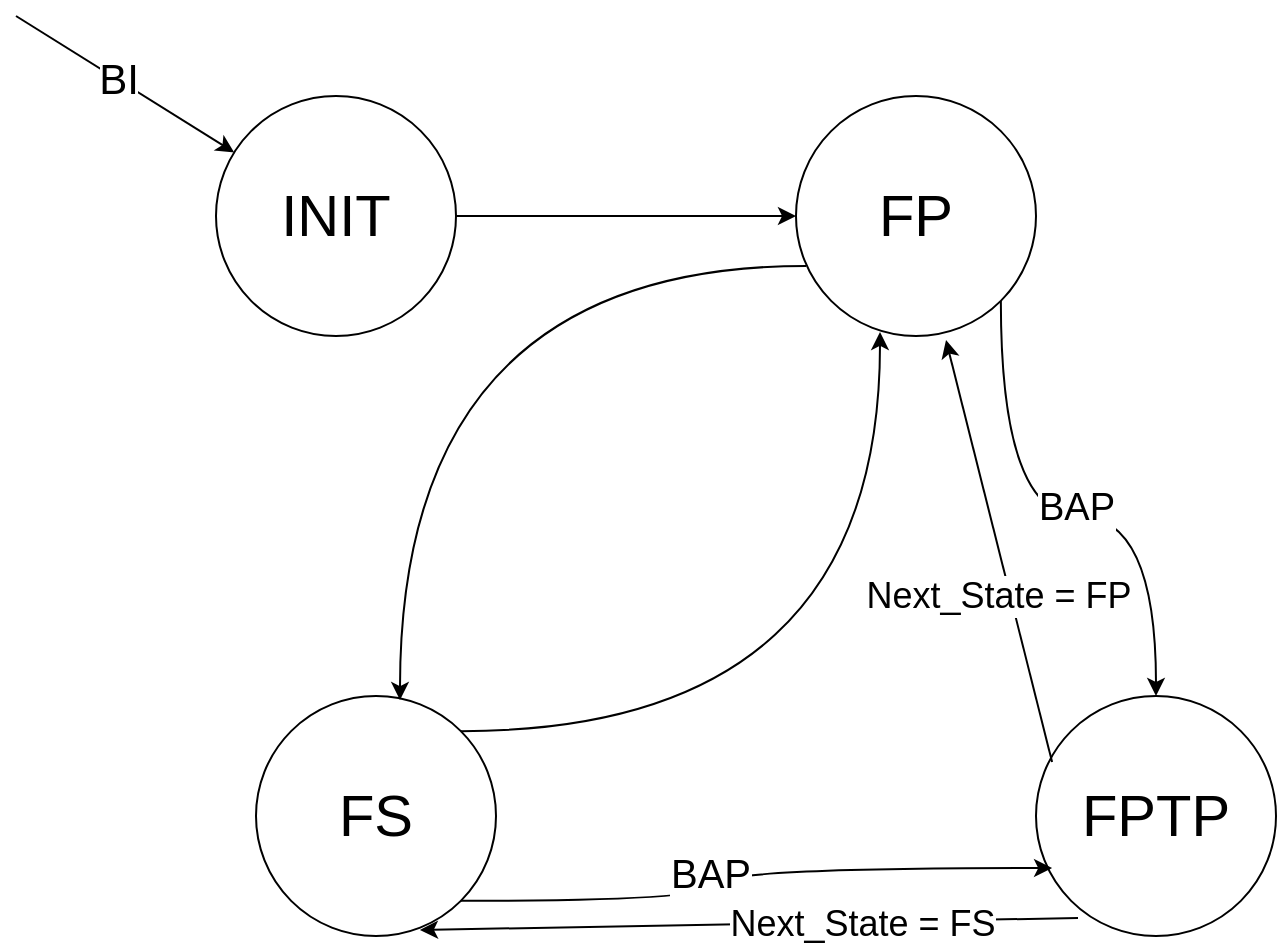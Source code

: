 <mxfile version="22.1.22" type="github">
  <diagram name="Page-1" id="wrgrO_Fl_skDyomM86E3">
    <mxGraphModel dx="1386" dy="803" grid="1" gridSize="10" guides="1" tooltips="1" connect="1" arrows="1" fold="1" page="1" pageScale="1" pageWidth="827" pageHeight="1169" math="0" shadow="0">
      <root>
        <mxCell id="0" />
        <mxCell id="1" parent="0" />
        <mxCell id="NGBfWOmiW9GpRt6J7B4n-8" style="edgeStyle=orthogonalEdgeStyle;rounded=0;orthogonalLoop=1;jettySize=auto;html=1;exitX=1;exitY=0.5;exitDx=0;exitDy=0;entryX=0;entryY=0.5;entryDx=0;entryDy=0;" edge="1" parent="1" source="NGBfWOmiW9GpRt6J7B4n-1" target="NGBfWOmiW9GpRt6J7B4n-5">
          <mxGeometry relative="1" as="geometry" />
        </mxCell>
        <mxCell id="NGBfWOmiW9GpRt6J7B4n-1" value="&lt;font style=&quot;font-size: 29px;&quot;&gt;INIT&lt;/font&gt;" style="ellipse;whiteSpace=wrap;html=1;aspect=fixed;" vertex="1" parent="1">
          <mxGeometry x="150" y="130" width="120" height="120" as="geometry" />
        </mxCell>
        <mxCell id="NGBfWOmiW9GpRt6J7B4n-15" style="edgeStyle=orthogonalEdgeStyle;rounded=0;orthogonalLoop=1;jettySize=auto;html=1;exitX=1;exitY=1;exitDx=0;exitDy=0;curved=1;" edge="1" parent="1" source="NGBfWOmiW9GpRt6J7B4n-5" target="NGBfWOmiW9GpRt6J7B4n-7">
          <mxGeometry relative="1" as="geometry" />
        </mxCell>
        <mxCell id="NGBfWOmiW9GpRt6J7B4n-16" value="BAP" style="edgeLabel;html=1;align=center;verticalAlign=middle;resizable=0;points=[];" vertex="1" connectable="0" parent="NGBfWOmiW9GpRt6J7B4n-15">
          <mxGeometry x="0.041" y="6" relative="1" as="geometry">
            <mxPoint as="offset" />
          </mxGeometry>
        </mxCell>
        <mxCell id="NGBfWOmiW9GpRt6J7B4n-17" value="&lt;font style=&quot;font-size: 19px;&quot;&gt;BAP&lt;br&gt;&lt;/font&gt;" style="edgeLabel;html=1;align=center;verticalAlign=middle;resizable=0;points=[];" vertex="1" connectable="0" parent="NGBfWOmiW9GpRt6J7B4n-15">
          <mxGeometry x="0.05" y="4" relative="1" as="geometry">
            <mxPoint as="offset" />
          </mxGeometry>
        </mxCell>
        <mxCell id="NGBfWOmiW9GpRt6J7B4n-5" value="&lt;font style=&quot;font-size: 29px;&quot;&gt;FP&lt;/font&gt;" style="ellipse;whiteSpace=wrap;html=1;aspect=fixed;" vertex="1" parent="1">
          <mxGeometry x="440" y="130" width="120" height="120" as="geometry" />
        </mxCell>
        <mxCell id="NGBfWOmiW9GpRt6J7B4n-6" value="&lt;font style=&quot;font-size: 29px;&quot;&gt;FS&lt;/font&gt;" style="ellipse;whiteSpace=wrap;html=1;aspect=fixed;" vertex="1" parent="1">
          <mxGeometry x="170" y="430" width="120" height="120" as="geometry" />
        </mxCell>
        <mxCell id="NGBfWOmiW9GpRt6J7B4n-7" value="&lt;font style=&quot;font-size: 29px;&quot;&gt;FPTP&lt;/font&gt;" style="ellipse;whiteSpace=wrap;html=1;aspect=fixed;" vertex="1" parent="1">
          <mxGeometry x="560" y="430" width="120" height="120" as="geometry" />
        </mxCell>
        <mxCell id="NGBfWOmiW9GpRt6J7B4n-9" style="edgeStyle=orthogonalEdgeStyle;rounded=0;orthogonalLoop=1;jettySize=auto;html=1;exitX=0.042;exitY=0.708;exitDx=0;exitDy=0;entryX=0.6;entryY=0.017;entryDx=0;entryDy=0;entryPerimeter=0;curved=1;exitPerimeter=0;" edge="1" parent="1" source="NGBfWOmiW9GpRt6J7B4n-5" target="NGBfWOmiW9GpRt6J7B4n-6">
          <mxGeometry relative="1" as="geometry">
            <mxPoint x="440.004" y="227.386" as="sourcePoint" />
            <mxPoint x="249.47" y="430.0" as="targetPoint" />
          </mxGeometry>
        </mxCell>
        <mxCell id="NGBfWOmiW9GpRt6J7B4n-10" style="edgeStyle=orthogonalEdgeStyle;rounded=0;orthogonalLoop=1;jettySize=auto;html=1;exitX=1;exitY=0;exitDx=0;exitDy=0;entryX=0.35;entryY=0.983;entryDx=0;entryDy=0;entryPerimeter=0;curved=1;" edge="1" parent="1" source="NGBfWOmiW9GpRt6J7B4n-6" target="NGBfWOmiW9GpRt6J7B4n-5">
          <mxGeometry relative="1" as="geometry" />
        </mxCell>
        <mxCell id="NGBfWOmiW9GpRt6J7B4n-11" style="edgeStyle=orthogonalEdgeStyle;rounded=0;orthogonalLoop=1;jettySize=auto;html=1;exitX=1;exitY=1;exitDx=0;exitDy=0;entryX=0.067;entryY=0.717;entryDx=0;entryDy=0;entryPerimeter=0;curved=1;" edge="1" parent="1" source="NGBfWOmiW9GpRt6J7B4n-6" target="NGBfWOmiW9GpRt6J7B4n-7">
          <mxGeometry relative="1" as="geometry">
            <Array as="points">
              <mxPoint x="400" y="532" />
              <mxPoint x="400" y="516" />
            </Array>
          </mxGeometry>
        </mxCell>
        <mxCell id="NGBfWOmiW9GpRt6J7B4n-12" value="&lt;font style=&quot;font-size: 20px;&quot;&gt;BAP&lt;/font&gt;" style="edgeLabel;html=1;align=center;verticalAlign=middle;resizable=0;points=[];" vertex="1" connectable="0" parent="NGBfWOmiW9GpRt6J7B4n-11">
          <mxGeometry x="-0.087" y="3" relative="1" as="geometry">
            <mxPoint as="offset" />
          </mxGeometry>
        </mxCell>
        <mxCell id="NGBfWOmiW9GpRt6J7B4n-24" value="" style="endArrow=classic;html=1;rounded=0;" edge="1" parent="1" target="NGBfWOmiW9GpRt6J7B4n-1">
          <mxGeometry width="50" height="50" relative="1" as="geometry">
            <mxPoint x="50" y="90" as="sourcePoint" />
            <mxPoint x="440" y="370" as="targetPoint" />
          </mxGeometry>
        </mxCell>
        <mxCell id="NGBfWOmiW9GpRt6J7B4n-25" value="&lt;font style=&quot;font-size: 21px;&quot;&gt;BI&lt;/font&gt;" style="edgeLabel;html=1;align=center;verticalAlign=middle;resizable=0;points=[];" vertex="1" connectable="0" parent="NGBfWOmiW9GpRt6J7B4n-24">
          <mxGeometry x="0.374" y="-4" relative="1" as="geometry">
            <mxPoint x="-22" y="-20" as="offset" />
          </mxGeometry>
        </mxCell>
        <mxCell id="NGBfWOmiW9GpRt6J7B4n-27" value="" style="endArrow=classic;html=1;rounded=0;exitX=0.067;exitY=0.275;exitDx=0;exitDy=0;exitPerimeter=0;entryX=0.625;entryY=1.017;entryDx=0;entryDy=0;entryPerimeter=0;" edge="1" parent="1" source="NGBfWOmiW9GpRt6J7B4n-7" target="NGBfWOmiW9GpRt6J7B4n-5">
          <mxGeometry width="50" height="50" relative="1" as="geometry">
            <mxPoint x="390" y="410" as="sourcePoint" />
            <mxPoint x="440" y="360" as="targetPoint" />
          </mxGeometry>
        </mxCell>
        <mxCell id="NGBfWOmiW9GpRt6J7B4n-31" value="&lt;font style=&quot;font-size: 18px;&quot;&gt;Next_State = FP&lt;/font&gt;" style="edgeLabel;html=1;align=center;verticalAlign=middle;resizable=0;points=[];" vertex="1" connectable="0" parent="NGBfWOmiW9GpRt6J7B4n-27">
          <mxGeometry x="-0.442" y="-1" relative="1" as="geometry">
            <mxPoint x="-14" y="-24" as="offset" />
          </mxGeometry>
        </mxCell>
        <mxCell id="NGBfWOmiW9GpRt6J7B4n-28" value="" style="endArrow=classic;html=1;rounded=0;exitX=0.175;exitY=0.925;exitDx=0;exitDy=0;exitPerimeter=0;entryX=0.683;entryY=0.975;entryDx=0;entryDy=0;entryPerimeter=0;" edge="1" parent="1" source="NGBfWOmiW9GpRt6J7B4n-7" target="NGBfWOmiW9GpRt6J7B4n-6">
          <mxGeometry width="50" height="50" relative="1" as="geometry">
            <mxPoint x="513" y="796" as="sourcePoint" />
            <mxPoint x="460" y="585" as="targetPoint" />
          </mxGeometry>
        </mxCell>
        <mxCell id="NGBfWOmiW9GpRt6J7B4n-30" value="&lt;font style=&quot;font-size: 18px;&quot;&gt;Next_State = FS&lt;/font&gt;" style="edgeLabel;html=1;align=center;verticalAlign=middle;resizable=0;points=[];" vertex="1" connectable="0" parent="NGBfWOmiW9GpRt6J7B4n-28">
          <mxGeometry x="-0.343" y="1" relative="1" as="geometry">
            <mxPoint as="offset" />
          </mxGeometry>
        </mxCell>
      </root>
    </mxGraphModel>
  </diagram>
</mxfile>
